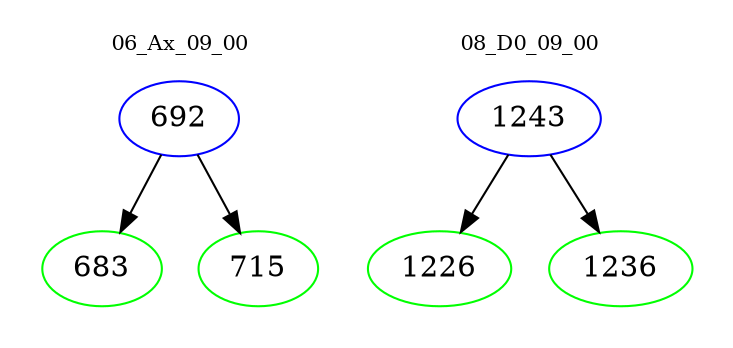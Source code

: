 digraph{
subgraph cluster_0 {
color = white
label = "06_Ax_09_00";
fontsize=10;
T0_692 [label="692", color="blue"]
T0_692 -> T0_683 [color="black"]
T0_683 [label="683", color="green"]
T0_692 -> T0_715 [color="black"]
T0_715 [label="715", color="green"]
}
subgraph cluster_1 {
color = white
label = "08_D0_09_00";
fontsize=10;
T1_1243 [label="1243", color="blue"]
T1_1243 -> T1_1226 [color="black"]
T1_1226 [label="1226", color="green"]
T1_1243 -> T1_1236 [color="black"]
T1_1236 [label="1236", color="green"]
}
}

